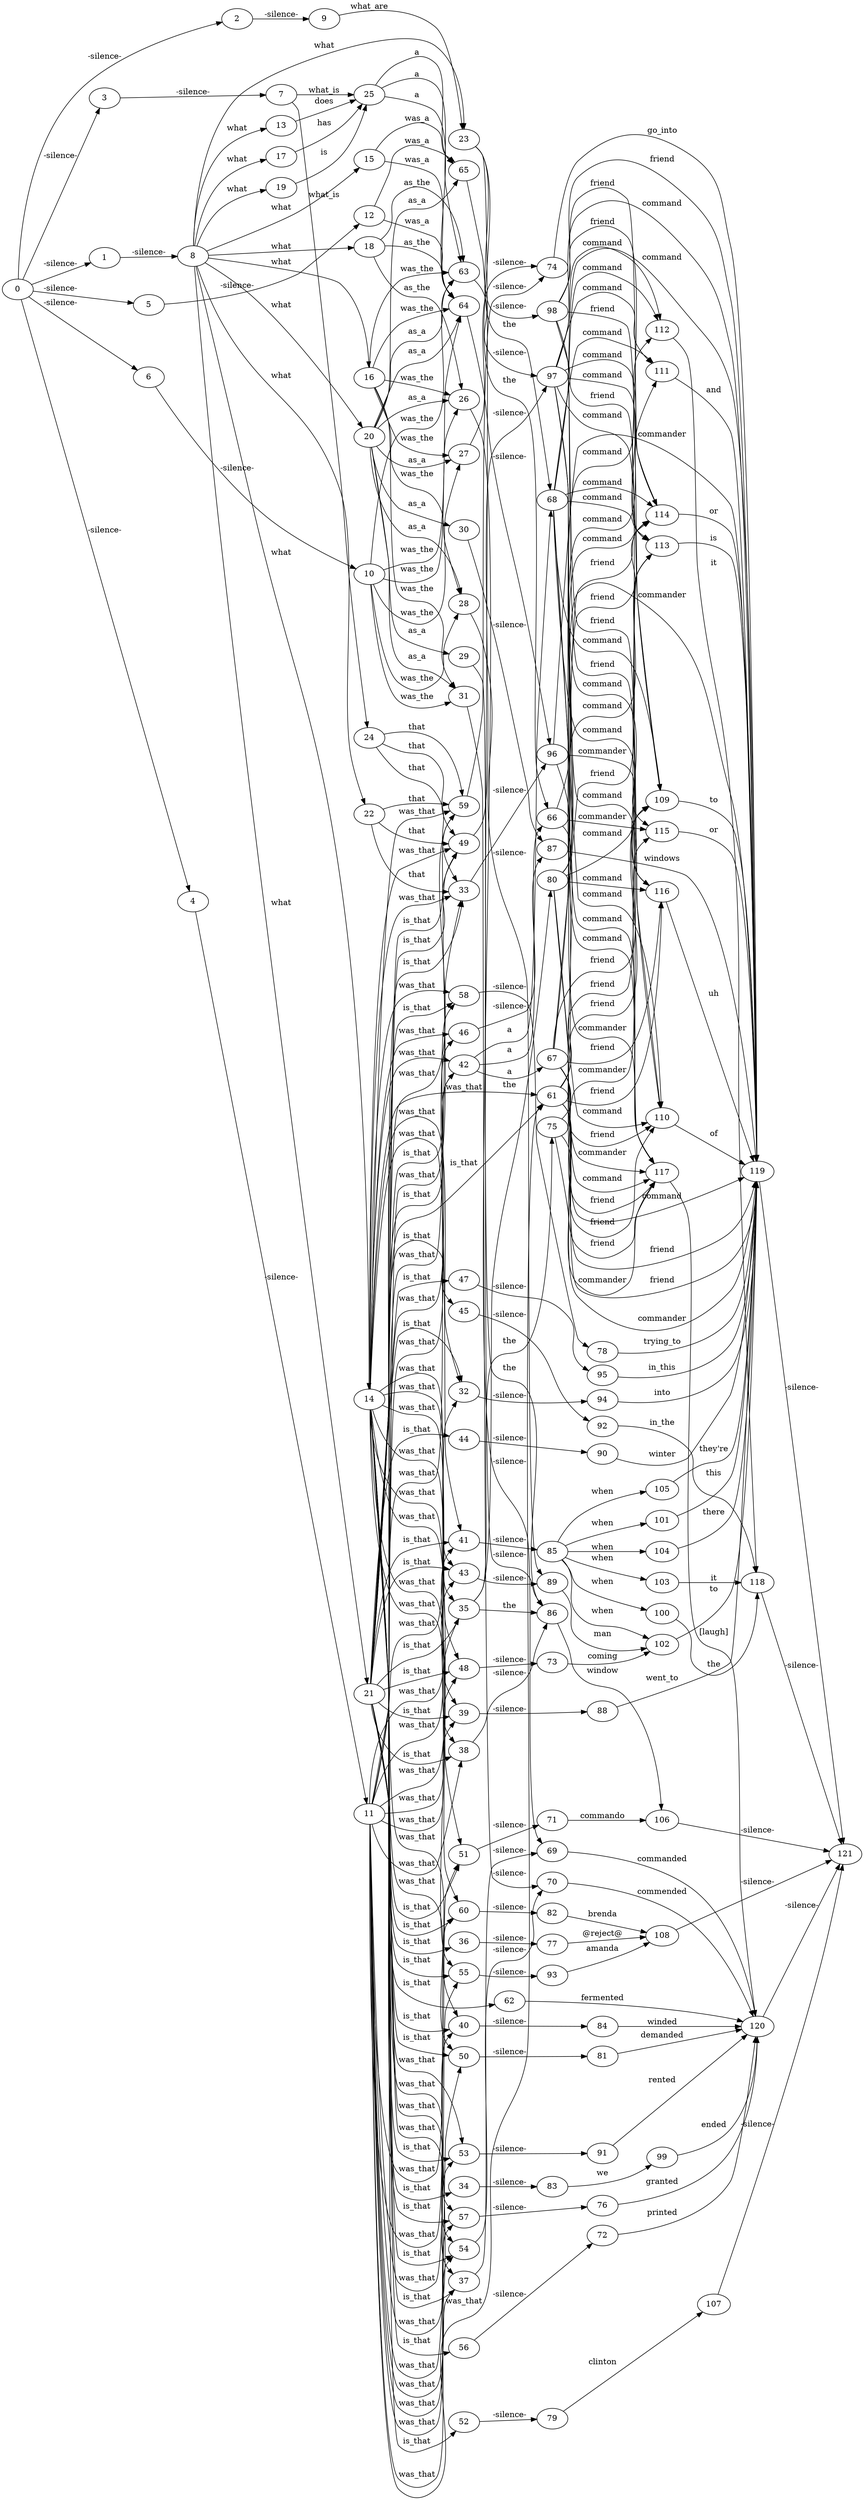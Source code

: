 digraph g {
    rankdir="LR"
0 -> 1  [label = "-silence-"]
0 -> 2  [label = "-silence-"]
0 -> 3  [label = "-silence-"]
0 -> 4  [label = "-silence-"]
0 -> 5  [label = "-silence-"]
0 -> 6  [label = "-silence-"]
1 -> 8  [label = "-silence-"]
2 -> 9  [label = "-silence-"]
3 -> 7  [label = "-silence-"]
4 -> 11  [label = "-silence-"]
5 -> 12  [label = "-silence-"]
6 -> 10  [label = "-silence-"]
7 -> 24  [label = "what_is"]
7 -> 25  [label = "what_is"]
8 -> 13  [label = "what"]
8 -> 14  [label = "what"]
8 -> 15  [label = "what"]
8 -> 16  [label = "what"]
8 -> 17  [label = "what"]
8 -> 18  [label = "what"]
8 -> 19  [label = "what"]
8 -> 20  [label = "what"]
8 -> 21  [label = "what"]
8 -> 22  [label = "what"]
8 -> 23  [label = "what"]
9 -> 23  [label = "what_are"]
10 -> 26  [label = "was_the"]
10 -> 27  [label = "was_the"]
10 -> 28  [label = "was_the"]
10 -> 31  [label = "was_the"]
10 -> 63  [label = "was_the"]
10 -> 64  [label = "was_the"]
11 -> 32  [label = "was_that"]
11 -> 33  [label = "was_that"]
11 -> 35  [label = "was_that"]
11 -> 37  [label = "was_that"]
11 -> 38  [label = "was_that"]
11 -> 39  [label = "was_that"]
11 -> 40  [label = "was_that"]
11 -> 41  [label = "was_that"]
11 -> 42  [label = "was_that"]
11 -> 43  [label = "was_that"]
11 -> 46  [label = "was_that"]
11 -> 48  [label = "was_that"]
11 -> 49  [label = "was_that"]
11 -> 50  [label = "was_that"]
11 -> 51  [label = "was_that"]
11 -> 53  [label = "was_that"]
11 -> 54  [label = "was_that"]
11 -> 55  [label = "was_that"]
11 -> 57  [label = "was_that"]
11 -> 58  [label = "was_that"]
11 -> 59  [label = "was_that"]
11 -> 60  [label = "was_that"]
11 -> 61  [label = "was_that"]
12 -> 64  [label = "was_a"]
12 -> 65  [label = "was_a"]
13 -> 25  [label = "does"]
14 -> 32  [label = "was_that"]
14 -> 33  [label = "was_that"]
14 -> 35  [label = "was_that"]
14 -> 37  [label = "was_that"]
14 -> 38  [label = "was_that"]
14 -> 39  [label = "was_that"]
14 -> 40  [label = "was_that"]
14 -> 41  [label = "was_that"]
14 -> 42  [label = "was_that"]
14 -> 43  [label = "was_that"]
14 -> 46  [label = "was_that"]
14 -> 48  [label = "was_that"]
14 -> 49  [label = "was_that"]
14 -> 50  [label = "was_that"]
14 -> 51  [label = "was_that"]
14 -> 53  [label = "was_that"]
14 -> 54  [label = "was_that"]
14 -> 55  [label = "was_that"]
14 -> 57  [label = "was_that"]
14 -> 58  [label = "was_that"]
14 -> 59  [label = "was_that"]
14 -> 60  [label = "was_that"]
14 -> 61  [label = "was_that"]
15 -> 64  [label = "was_a"]
15 -> 65  [label = "was_a"]
16 -> 26  [label = "was_the"]
16 -> 27  [label = "was_the"]
16 -> 28  [label = "was_the"]
16 -> 31  [label = "was_the"]
16 -> 63  [label = "was_the"]
16 -> 64  [label = "was_the"]
17 -> 25  [label = "has"]
18 -> 26  [label = "as_the"]
18 -> 63  [label = "as_the"]
18 -> 64  [label = "as_the"]
19 -> 25  [label = "is"]
20 -> 26  [label = "as_a"]
20 -> 27  [label = "as_a"]
20 -> 28  [label = "as_a"]
20 -> 29  [label = "as_a"]
20 -> 30  [label = "as_a"]
20 -> 31  [label = "as_a"]
20 -> 63  [label = "as_a"]
20 -> 64  [label = "as_a"]
20 -> 65  [label = "as_a"]
21 -> 32  [label = "is_that"]
21 -> 33  [label = "is_that"]
21 -> 34  [label = "is_that"]
21 -> 35  [label = "is_that"]
21 -> 36  [label = "is_that"]
21 -> 37  [label = "is_that"]
21 -> 38  [label = "is_that"]
21 -> 39  [label = "is_that"]
21 -> 40  [label = "is_that"]
21 -> 41  [label = "is_that"]
21 -> 42  [label = "is_that"]
21 -> 43  [label = "is_that"]
21 -> 44  [label = "is_that"]
21 -> 45  [label = "is_that"]
21 -> 46  [label = "is_that"]
21 -> 47  [label = "is_that"]
21 -> 48  [label = "is_that"]
21 -> 49  [label = "is_that"]
21 -> 50  [label = "is_that"]
21 -> 51  [label = "is_that"]
21 -> 52  [label = "is_that"]
21 -> 53  [label = "is_that"]
21 -> 54  [label = "is_that"]
21 -> 55  [label = "is_that"]
21 -> 56  [label = "is_that"]
21 -> 57  [label = "is_that"]
21 -> 58  [label = "is_that"]
21 -> 59  [label = "is_that"]
21 -> 60  [label = "is_that"]
21 -> 61  [label = "is_that"]
21 -> 62  [label = "is_that"]
22 -> 33  [label = "that"]
22 -> 49  [label = "that"]
22 -> 59  [label = "that"]
23 -> 66  [label = "the"]
23 -> 68  [label = "the"]
23 -> 86  [label = "the"]
24 -> 33  [label = "that"]
24 -> 49  [label = "that"]
24 -> 59  [label = "that"]
25 -> 63  [label = "a"]
25 -> 64  [label = "a"]
25 -> 65  [label = "a"]
26 -> 69  [label = "-silence-"]
27 -> 74  [label = "-silence-"]
28 -> 89  [label = "-silence-"]
29 -> 86  [label = "-silence-"]
30 -> 87  [label = "-silence-"]
31 -> 70  [label = "-silence-"]
32 -> 94  [label = "-silence-"]
33 -> 96  [label = "-silence-"]
34 -> 83  [label = "-silence-"]
35 -> 75  [label = "the"]
35 -> 80  [label = "the"]
35 -> 86  [label = "the"]
36 -> 77  [label = "-silence-"]
37 -> 69  [label = "-silence-"]
38 -> 86  [label = "-silence-"]
39 -> 88  [label = "-silence-"]
40 -> 84  [label = "-silence-"]
41 -> 85  [label = "-silence-"]
42 -> 66  [label = "a"]
42 -> 67  [label = "a"]
42 -> 68  [label = "a"]
43 -> 89  [label = "-silence-"]
44 -> 90  [label = "-silence-"]
45 -> 92  [label = "-silence-"]
46 -> 87  [label = "-silence-"]
47 -> 95  [label = "-silence-"]
48 -> 73  [label = "-silence-"]
49 -> 97  [label = "-silence-"]
50 -> 81  [label = "-silence-"]
51 -> 71  [label = "-silence-"]
52 -> 79  [label = "-silence-"]
53 -> 91  [label = "-silence-"]
54 -> 70  [label = "-silence-"]
55 -> 93  [label = "-silence-"]
56 -> 72  [label = "-silence-"]
57 -> 76  [label = "-silence-"]
58 -> 78  [label = "-silence-"]
59 -> 74  [label = "-silence-"]
60 -> 82  [label = "-silence-"]
61 -> 109  [label = "friend"]
61 -> 110  [label = "friend"]
61 -> 113  [label = "friend"]
61 -> 114  [label = "friend"]
61 -> 116  [label = "friend"]
61 -> 117  [label = "friend"]
61 -> 119  [label = "friend"]
62 -> 120  [label = "fermented"]
63 -> 97  [label = "-silence-"]
64 -> 96  [label = "-silence-"]
65 -> 98  [label = "-silence-"]
66 -> 115  [label = "commander"]
66 -> 117  [label = "commander"]
66 -> 119  [label = "commander"]
67 -> 109  [label = "friend"]
67 -> 110  [label = "friend"]
67 -> 113  [label = "friend"]
67 -> 114  [label = "friend"]
67 -> 116  [label = "friend"]
67 -> 117  [label = "friend"]
67 -> 119  [label = "friend"]
68 -> 109  [label = "command"]
68 -> 110  [label = "command"]
68 -> 111  [label = "command"]
68 -> 112  [label = "command"]
68 -> 113  [label = "command"]
68 -> 114  [label = "command"]
68 -> 116  [label = "command"]
68 -> 117  [label = "command"]
68 -> 119  [label = "command"]
69 -> 120  [label = "commanded"]
70 -> 120  [label = "commended"]
71 -> 106  [label = "commando"]
72 -> 120  [label = "printed"]
73 -> 102  [label = "coming"]
74 -> 119  [label = "go_into"]
75 -> 115  [label = "commander"]
75 -> 117  [label = "commander"]
75 -> 119  [label = "commander"]
76 -> 120  [label = "granted"]
77 -> 108  [label = "@reject@"]
78 -> 119  [label = "trying_to"]
79 -> 107  [label = "clinton"]
80 -> 109  [label = "command"]
80 -> 110  [label = "command"]
80 -> 111  [label = "command"]
80 -> 112  [label = "command"]
80 -> 113  [label = "command"]
80 -> 114  [label = "command"]
80 -> 116  [label = "command"]
80 -> 117  [label = "command"]
80 -> 119  [label = "command"]
81 -> 120  [label = "demanded"]
82 -> 108  [label = "brenda"]
83 -> 99  [label = "we"]
84 -> 120  [label = "winded"]
85 -> 100  [label = "when"]
85 -> 101  [label = "when"]
85 -> 102  [label = "when"]
85 -> 103  [label = "when"]
85 -> 104  [label = "when"]
85 -> 105  [label = "when"]
86 -> 106  [label = "window"]
87 -> 119  [label = "windows"]
88 -> 119  [label = "went_to"]
89 -> 102  [label = "man"]
90 -> 119  [label = "winter"]
91 -> 120  [label = "rented"]
92 -> 118  [label = "in_the"]
93 -> 108  [label = "amanda"]
94 -> 119  [label = "into"]
95 -> 119  [label = "in_this"]
96 -> 115  [label = "commander"]
96 -> 117  [label = "commander"]
96 -> 119  [label = "commander"]
97 -> 109  [label = "command"]
97 -> 110  [label = "command"]
97 -> 111  [label = "command"]
97 -> 112  [label = "command"]
97 -> 113  [label = "command"]
97 -> 114  [label = "command"]
97 -> 116  [label = "command"]
97 -> 117  [label = "command"]
97 -> 119  [label = "command"]
98 -> 109  [label = "friend"]
98 -> 110  [label = "friend"]
98 -> 113  [label = "friend"]
98 -> 114  [label = "friend"]
98 -> 116  [label = "friend"]
98 -> 117  [label = "friend"]
98 -> 119  [label = "friend"]
99 -> 120  [label = "ended"]
100 -> 118  [label = "the"]
101 -> 119  [label = "this"]
102 -> 119  [label = "to"]
103 -> 118  [label = "it"]
104 -> 119  [label = "there"]
105 -> 119  [label = "they're"]
106 -> 121  [label = "-silence-"]
107 -> 121  [label = "-silence-"]
108 -> 121  [label = "-silence-"]
109 -> 119  [label = "to"]
110 -> 119  [label = "of"]
111 -> 119  [label = "and"]
112 -> 118  [label = "it"]
113 -> 119  [label = "is"]
114 -> 119  [label = "or"]
115 -> 119  [label = "or"]
116 -> 119  [label = "uh"]
117 -> 120  [label = "[laugh]"]
118 -> 121  [label = "-silence-"]
119 -> 121  [label = "-silence-"]
120 -> 121  [label = "-silence-"]
}